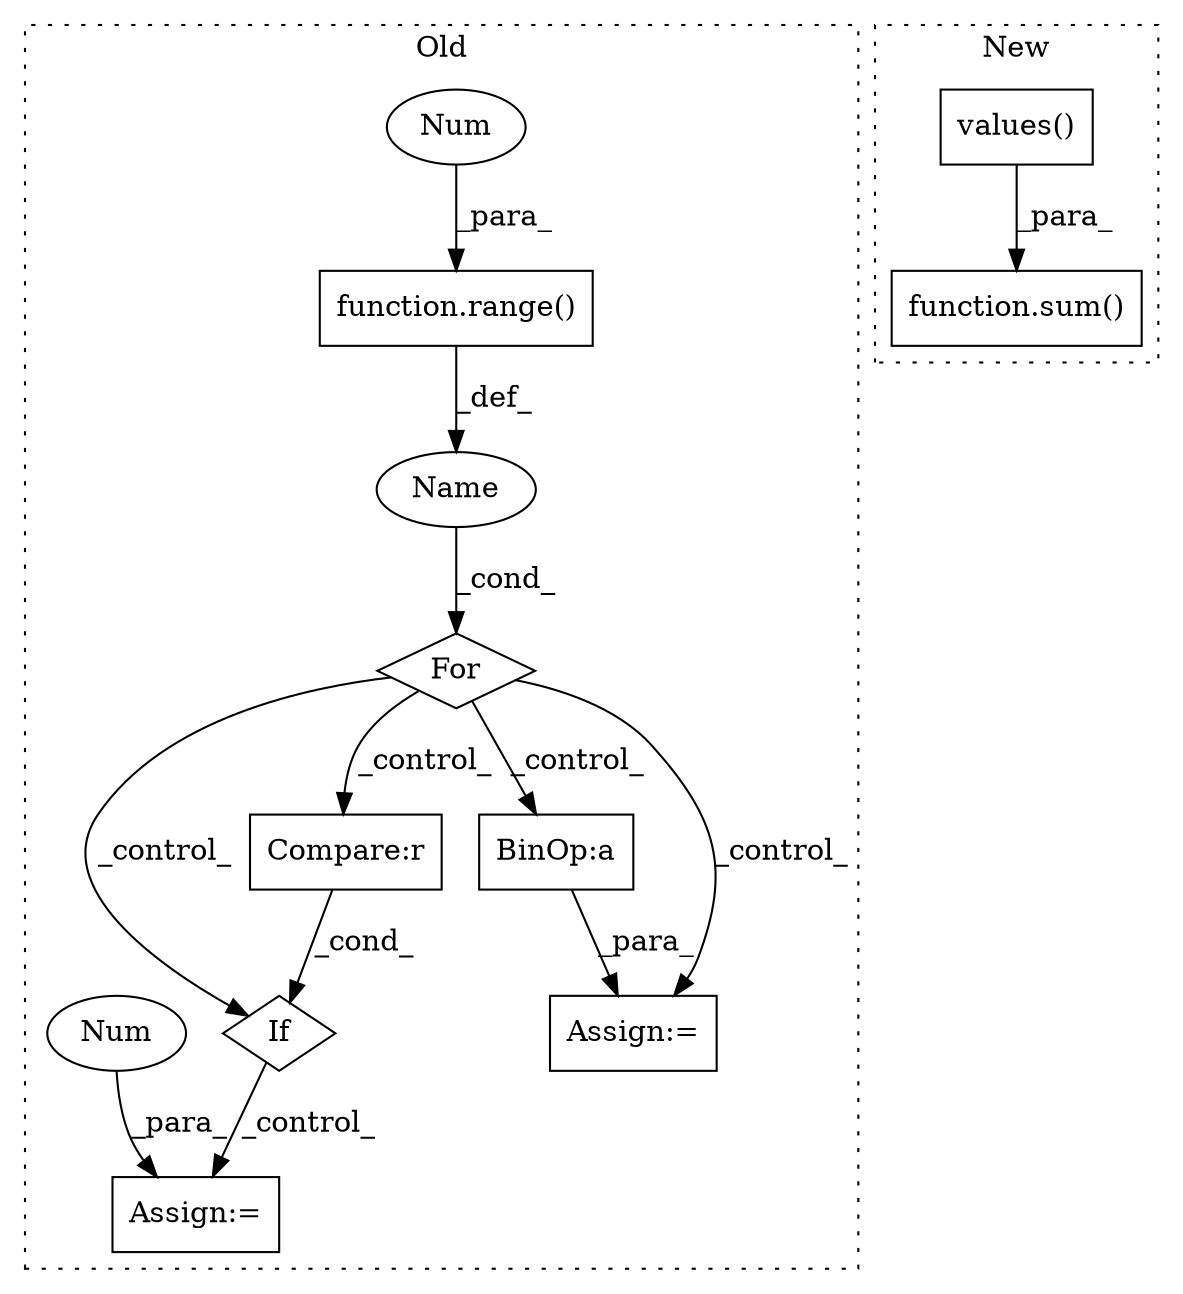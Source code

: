 digraph G {
subgraph cluster0 {
1 [label="function.range()" a="75" s="1480,1499" l="6,1" shape="box"];
3 [label="For" a="107" s="1471,1500" l="4,22" shape="diamond"];
4 [label="Assign:=" a="68" s="1874" l="3" shape="box"];
5 [label="Name" a="87" s="1475" l="1" shape="ellipse"];
6 [label="If" a="96" s="1717" l="3" shape="diamond"];
7 [label="Compare:r" a="40" s="1720" l="16" shape="box"];
8 [label="Num" a="76" s="1486" l="1" shape="ellipse"];
9 [label="Num" a="76" s="1877" l="1" shape="ellipse"];
11 [label="BinOp:a" a="82" s="1688" l="3" shape="box"];
12 [label="Assign:=" a="68" s="1681" l="3" shape="box"];
label = "Old";
style="dotted";
}
subgraph cluster1 {
2 [label="function.sum()" a="75" s="1696,1717" l="4,1" shape="box"];
10 [label="values()" a="75" s="1700" l="17" shape="box"];
label = "New";
style="dotted";
}
1 -> 5 [label="_def_"];
3 -> 7 [label="_control_"];
3 -> 12 [label="_control_"];
3 -> 11 [label="_control_"];
3 -> 6 [label="_control_"];
5 -> 3 [label="_cond_"];
6 -> 4 [label="_control_"];
7 -> 6 [label="_cond_"];
8 -> 1 [label="_para_"];
9 -> 4 [label="_para_"];
10 -> 2 [label="_para_"];
11 -> 12 [label="_para_"];
}